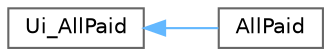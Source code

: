 digraph "类继承关系图"
{
 // LATEX_PDF_SIZE
  bgcolor="transparent";
  edge [fontname=Helvetica,fontsize=10,labelfontname=Helvetica,labelfontsize=10];
  node [fontname=Helvetica,fontsize=10,shape=box,height=0.2,width=0.4];
  rankdir="LR";
  Node0 [id="Node000000",label="Ui_AllPaid",height=0.2,width=0.4,color="grey40", fillcolor="white", style="filled",URL="$class_ui___all_paid.html",tooltip=" "];
  Node0 -> Node1 [id="edge469_Node000000_Node000001",dir="back",color="steelblue1",style="solid",tooltip=" "];
  Node1 [id="Node000001",label="AllPaid",height=0.2,width=0.4,color="grey40", fillcolor="white", style="filled",URL="$class_ui_1_1_all_paid.html",tooltip=" "];
}

